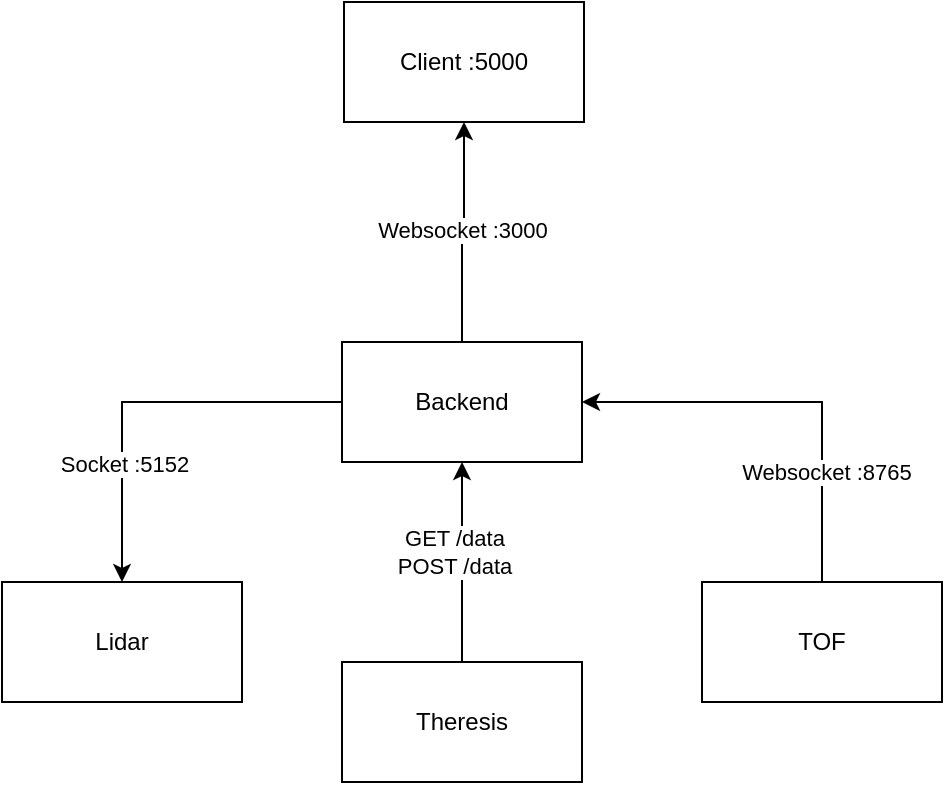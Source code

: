 <mxfile version="14.8.6" type="device"><diagram id="CXOs3rIFlJTm2ADiWJNN" name="Page-1"><mxGraphModel dx="678" dy="391" grid="1" gridSize="10" guides="1" tooltips="1" connect="1" arrows="1" fold="1" page="1" pageScale="1" pageWidth="827" pageHeight="1169" math="0" shadow="0"><root><mxCell id="0"/><mxCell id="1" parent="0"/><mxCell id="8wSZPbkq5N9M_gFGUHLe-6" value="" style="edgeStyle=orthogonalEdgeStyle;rounded=0;orthogonalLoop=1;jettySize=auto;html=1;" edge="1" parent="1" source="8wSZPbkq5N9M_gFGUHLe-1" target="8wSZPbkq5N9M_gFGUHLe-5"><mxGeometry relative="1" as="geometry"/></mxCell><mxCell id="8wSZPbkq5N9M_gFGUHLe-7" value="Websocket :3000" style="edgeLabel;html=1;align=center;verticalAlign=middle;resizable=0;points=[];" vertex="1" connectable="0" parent="8wSZPbkq5N9M_gFGUHLe-6"><mxGeometry x="0.036" y="1" relative="1" as="geometry"><mxPoint as="offset"/></mxGeometry></mxCell><mxCell id="8wSZPbkq5N9M_gFGUHLe-1" value="Backend" style="rounded=0;whiteSpace=wrap;html=1;" vertex="1" parent="1"><mxGeometry x="370" y="520" width="120" height="60" as="geometry"/></mxCell><mxCell id="8wSZPbkq5N9M_gFGUHLe-8" style="edgeStyle=orthogonalEdgeStyle;rounded=0;orthogonalLoop=1;jettySize=auto;html=1;exitX=0.5;exitY=0;exitDx=0;exitDy=0;entryX=0;entryY=0.5;entryDx=0;entryDy=0;endArrow=none;endFill=0;startArrow=classic;startFill=1;" edge="1" parent="1" source="8wSZPbkq5N9M_gFGUHLe-2" target="8wSZPbkq5N9M_gFGUHLe-1"><mxGeometry relative="1" as="geometry"><mxPoint x="260" y="630" as="targetPoint"/></mxGeometry></mxCell><mxCell id="8wSZPbkq5N9M_gFGUHLe-9" value="Socket :5152" style="edgeLabel;html=1;align=center;verticalAlign=middle;resizable=0;points=[];" vertex="1" connectable="0" parent="8wSZPbkq5N9M_gFGUHLe-8"><mxGeometry x="-0.41" y="-1" relative="1" as="geometry"><mxPoint as="offset"/></mxGeometry></mxCell><mxCell id="8wSZPbkq5N9M_gFGUHLe-2" value="Lidar" style="rounded=0;whiteSpace=wrap;html=1;" vertex="1" parent="1"><mxGeometry x="200" y="640" width="120" height="60" as="geometry"/></mxCell><mxCell id="8wSZPbkq5N9M_gFGUHLe-12" value="" style="edgeStyle=orthogonalEdgeStyle;rounded=0;orthogonalLoop=1;jettySize=auto;html=1;startArrow=none;startFill=0;endArrow=classic;endFill=1;" edge="1" parent="1" source="8wSZPbkq5N9M_gFGUHLe-3" target="8wSZPbkq5N9M_gFGUHLe-1"><mxGeometry relative="1" as="geometry"/></mxCell><mxCell id="8wSZPbkq5N9M_gFGUHLe-13" value="GET /data&lt;br&gt;POST /data" style="edgeLabel;html=1;align=center;verticalAlign=middle;resizable=0;points=[];" vertex="1" connectable="0" parent="8wSZPbkq5N9M_gFGUHLe-12"><mxGeometry x="0.1" y="4" relative="1" as="geometry"><mxPoint as="offset"/></mxGeometry></mxCell><mxCell id="8wSZPbkq5N9M_gFGUHLe-3" value="Theresis" style="rounded=0;whiteSpace=wrap;html=1;" vertex="1" parent="1"><mxGeometry x="370" y="680" width="120" height="60" as="geometry"/></mxCell><mxCell id="8wSZPbkq5N9M_gFGUHLe-10" style="edgeStyle=orthogonalEdgeStyle;rounded=0;orthogonalLoop=1;jettySize=auto;html=1;" edge="1" parent="1" source="8wSZPbkq5N9M_gFGUHLe-4"><mxGeometry relative="1" as="geometry"><mxPoint x="490" y="550" as="targetPoint"/><Array as="points"><mxPoint x="610" y="550"/><mxPoint x="490" y="550"/></Array></mxGeometry></mxCell><mxCell id="8wSZPbkq5N9M_gFGUHLe-11" value="Websocket :8765" style="edgeLabel;html=1;align=center;verticalAlign=middle;resizable=0;points=[];" vertex="1" connectable="0" parent="8wSZPbkq5N9M_gFGUHLe-10"><mxGeometry x="-0.476" y="-2" relative="1" as="geometry"><mxPoint as="offset"/></mxGeometry></mxCell><mxCell id="8wSZPbkq5N9M_gFGUHLe-4" value="TOF" style="rounded=0;whiteSpace=wrap;html=1;" vertex="1" parent="1"><mxGeometry x="550" y="640" width="120" height="60" as="geometry"/></mxCell><mxCell id="8wSZPbkq5N9M_gFGUHLe-5" value="Client :5000" style="rounded=0;whiteSpace=wrap;html=1;" vertex="1" parent="1"><mxGeometry x="371" y="350" width="120" height="60" as="geometry"/></mxCell></root></mxGraphModel></diagram></mxfile>